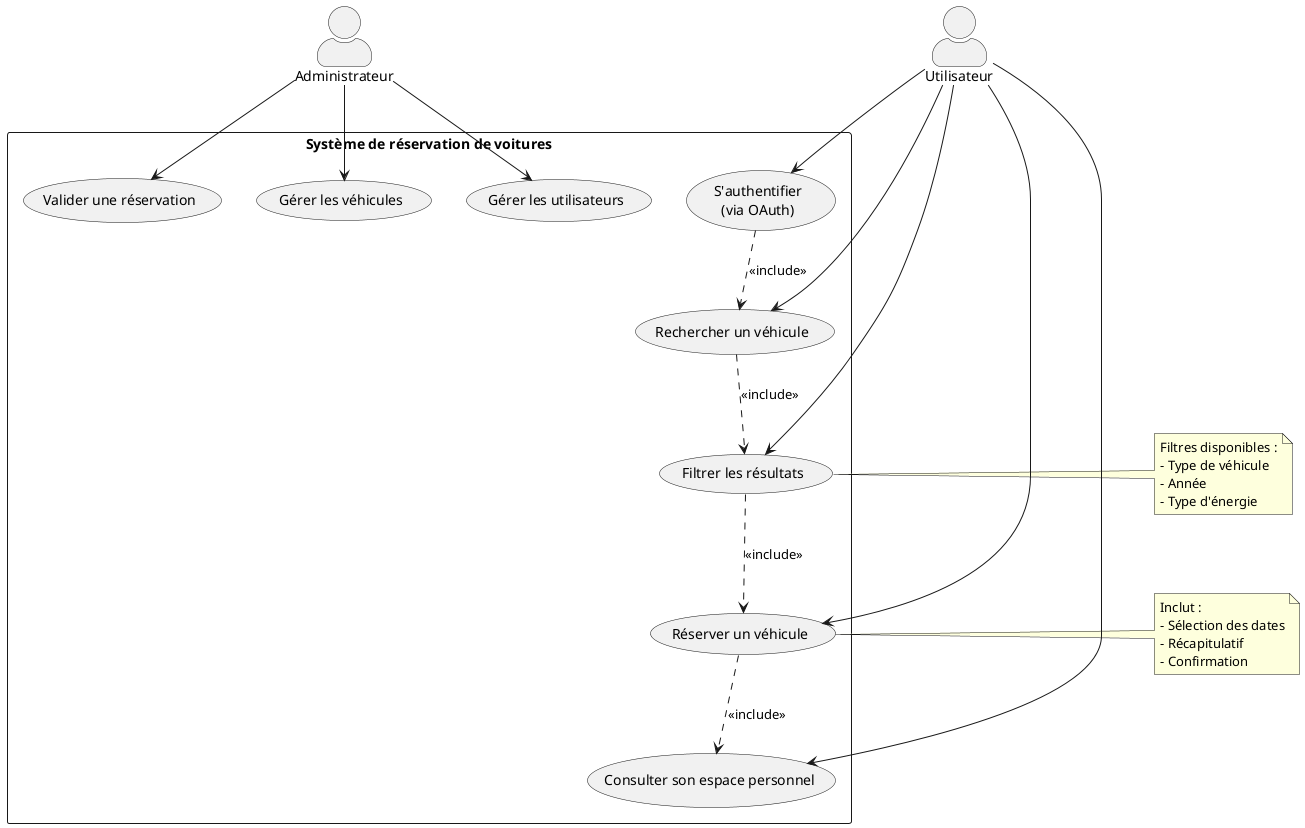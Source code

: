 @startuml "Cas d'utilisation - Système de réservation"

skinparam actorStyle awesome
skinparam packageStyle rectangle

actor "Utilisateur" as User
actor "Administrateur" as Admin

rectangle "Système de réservation de voitures" {
    usecase "S'authentifier\n(via OAuth)" as UC1
    usecase "Rechercher un véhicule" as UC2
    usecase "Filtrer les résultats" as UC3
    usecase "Réserver un véhicule" as UC4
    usecase "Consulter son espace personnel" as UC5
    usecase "Valider une réservation" as UC6
    usecase "Gérer les véhicules" as UC7
    usecase "Gérer les utilisateurs" as UC8
}

User --> UC1
User --> UC2
User --> UC3
User --> UC4
User --> UC5

Admin --> UC6
Admin --> UC7
Admin --> UC8

UC1 ..> UC2 : <<include>>
UC2 ..> UC3 : <<include>>
UC3 ..> UC4 : <<include>>
UC4 ..> UC5 : <<include>>

note right of UC3
  Filtres disponibles :
  - Type de véhicule
  - Année
  - Type d'énergie
end note

note right of UC4
  Inclut :
  - Sélection des dates
  - Récapitulatif
  - Confirmation
end note

@enduml 